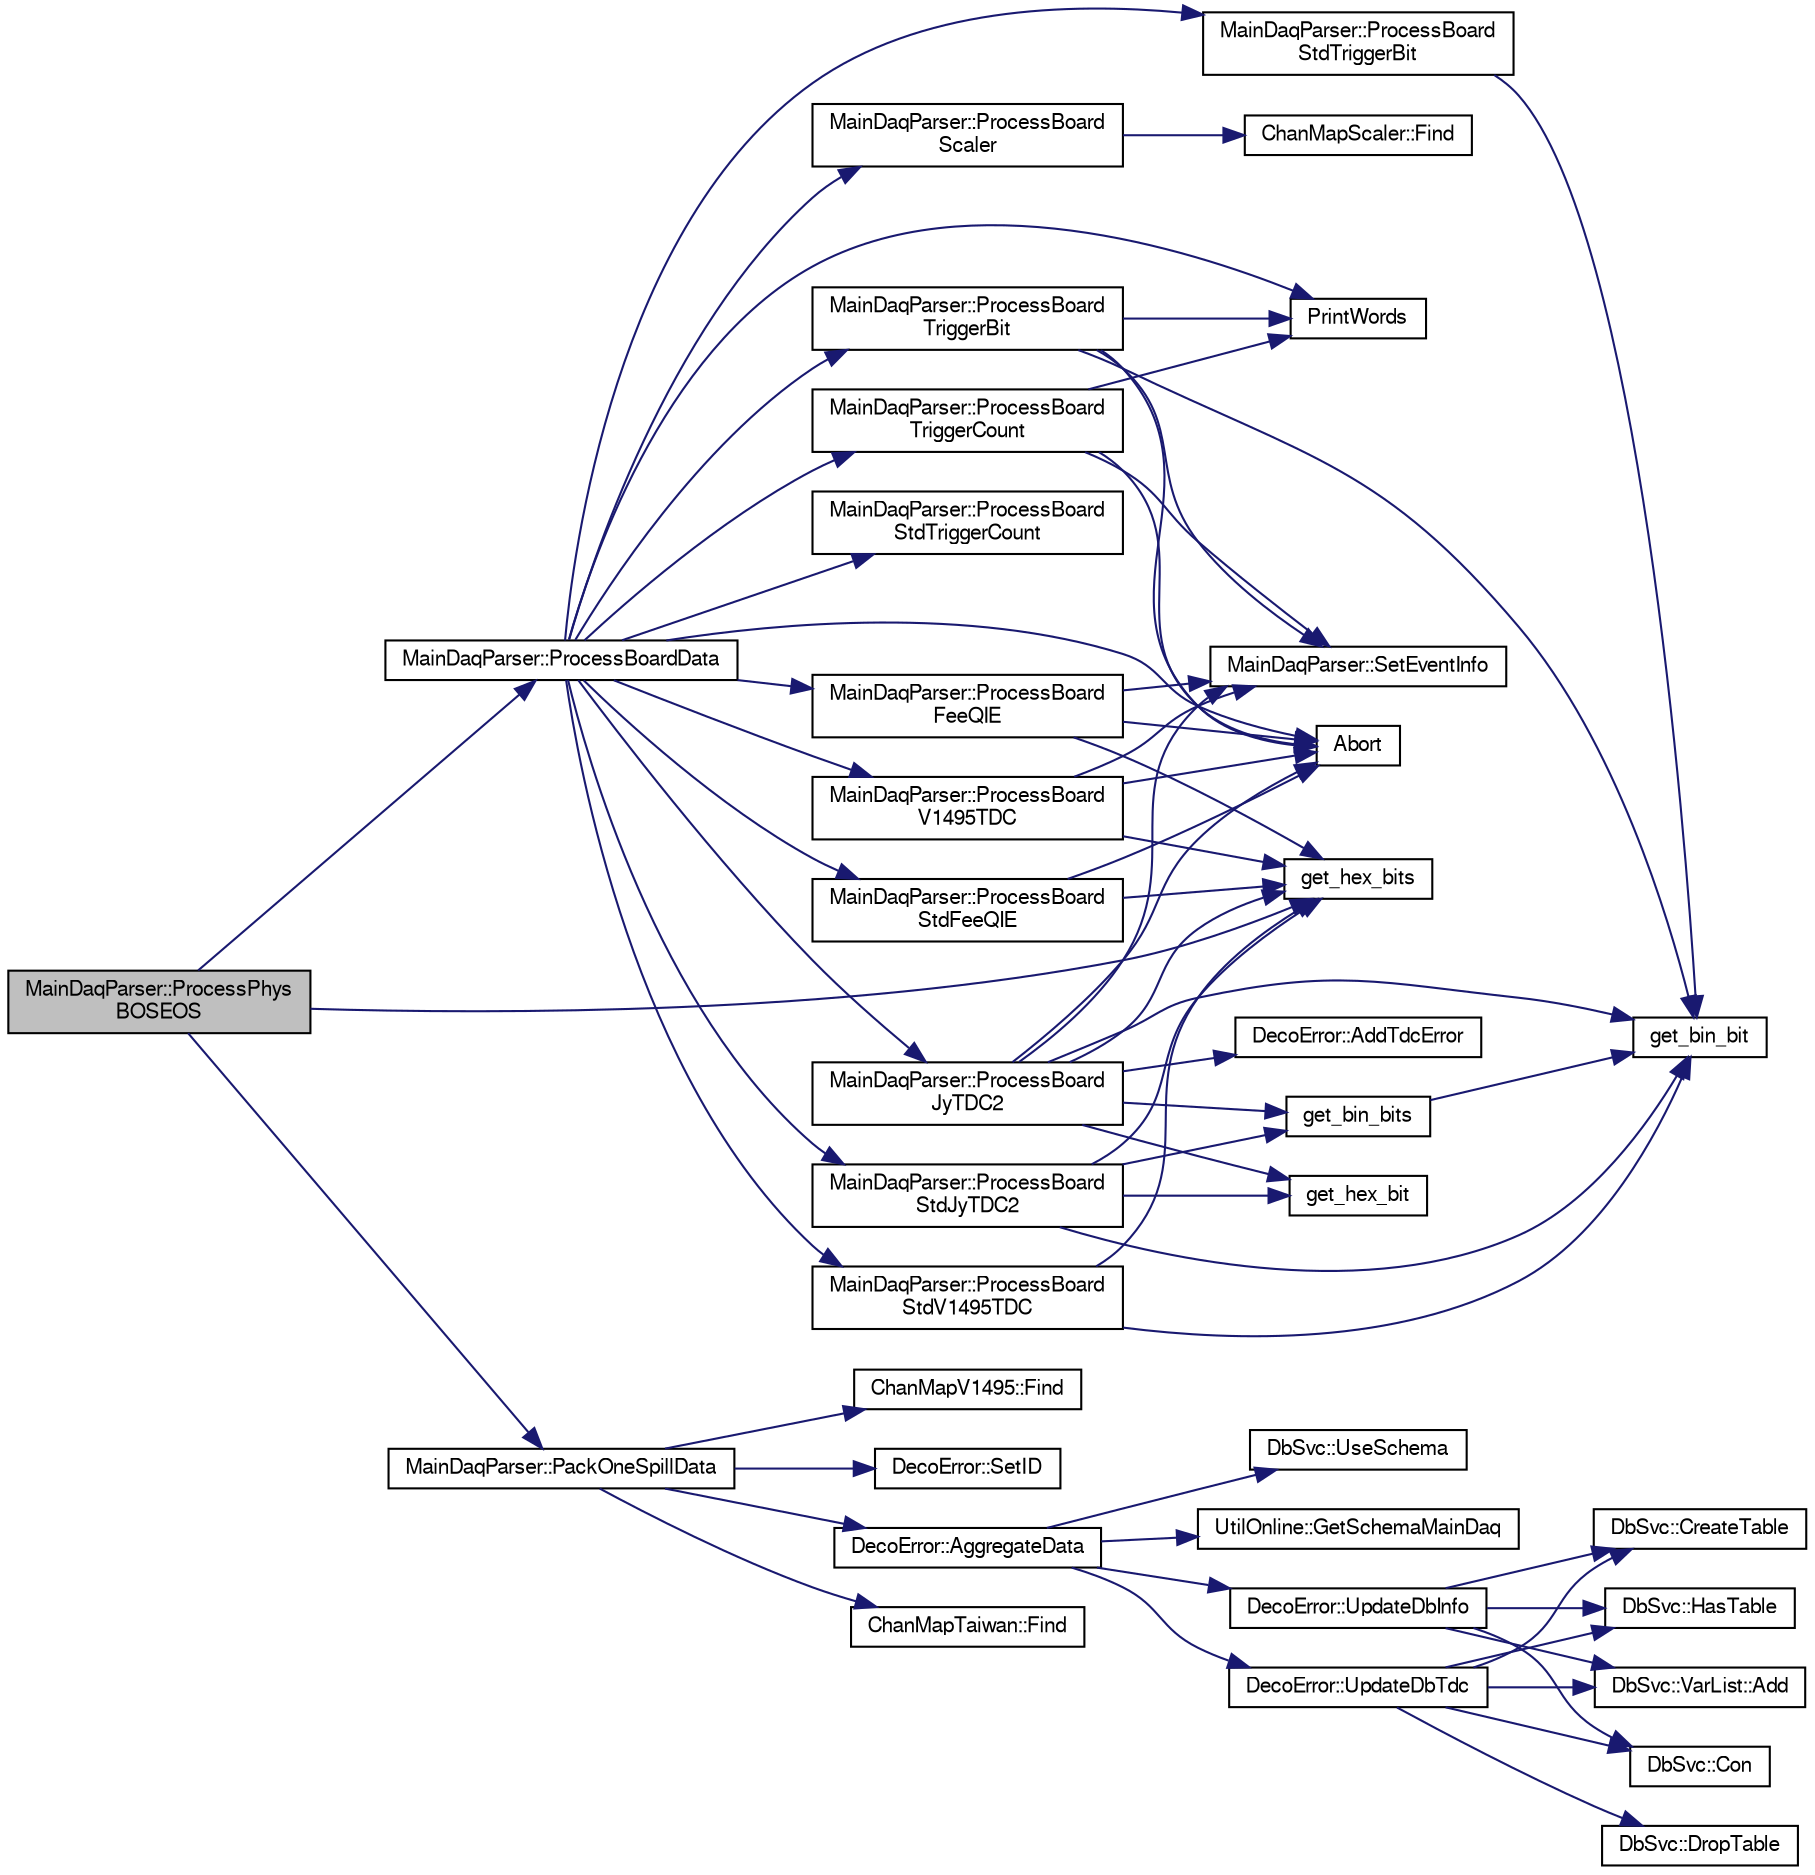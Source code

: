 digraph "MainDaqParser::ProcessPhysBOSEOS"
{
  bgcolor="transparent";
  edge [fontname="FreeSans",fontsize="10",labelfontname="FreeSans",labelfontsize="10"];
  node [fontname="FreeSans",fontsize="10",shape=record];
  rankdir="LR";
  Node1 [label="MainDaqParser::ProcessPhys\lBOSEOS",height=0.2,width=0.4,color="black", fillcolor="grey75", style="filled" fontcolor="black"];
  Node1 -> Node2 [color="midnightblue",fontsize="10",style="solid",fontname="FreeSans"];
  Node2 [label="get_hex_bits",height=0.2,width=0.4,color="black",URL="$d8/d78/CodaInputManager_8cc.html#a64e9930ff828b30da3572a5ff66a4115"];
  Node1 -> Node3 [color="midnightblue",fontsize="10",style="solid",fontname="FreeSans"];
  Node3 [label="MainDaqParser::PackOneSpillData",height=0.2,width=0.4,color="black",URL="$df/dcd/classMainDaqParser.html#a341e77dca10164f77b996348f2f7330a"];
  Node3 -> Node4 [color="midnightblue",fontsize="10",style="solid",fontname="FreeSans"];
  Node4 [label="DecoError::AggregateData",height=0.2,width=0.4,color="black",URL="$d3/d6b/classDecoError.html#a1e1cfb5d69626c029885e434b61009c7"];
  Node4 -> Node5 [color="midnightblue",fontsize="10",style="solid",fontname="FreeSans"];
  Node5 [label="UtilOnline::GetSchemaMainDaq",height=0.2,width=0.4,color="black",URL="$df/da2/classUtilOnline.html#a00d1fcb82a573b7108b27d67e4320b63"];
  Node4 -> Node6 [color="midnightblue",fontsize="10",style="solid",fontname="FreeSans"];
  Node6 [label="DecoError::UpdateDbInfo",height=0.2,width=0.4,color="black",URL="$d3/d6b/classDecoError.html#ab8e9e7bd41ed47c98f386e918163bd35"];
  Node6 -> Node7 [color="midnightblue",fontsize="10",style="solid",fontname="FreeSans"];
  Node7 [label="DbSvc::VarList::Add",height=0.2,width=0.4,color="black",URL="$da/dfa/classDbSvc_1_1VarList.html#a8835fc0ecc4041873b5e15dbb35a5218"];
  Node6 -> Node8 [color="midnightblue",fontsize="10",style="solid",fontname="FreeSans"];
  Node8 [label="DbSvc::Con",height=0.2,width=0.4,color="black",URL="$d2/da4/classDbSvc.html#af342c238c151003ac35ca3e96f60d02e"];
  Node6 -> Node9 [color="midnightblue",fontsize="10",style="solid",fontname="FreeSans"];
  Node9 [label="DbSvc::CreateTable",height=0.2,width=0.4,color="black",URL="$d2/da4/classDbSvc.html#abc037dbd5084422aacdfa76bd0e8d2b7"];
  Node6 -> Node10 [color="midnightblue",fontsize="10",style="solid",fontname="FreeSans"];
  Node10 [label="DbSvc::HasTable",height=0.2,width=0.4,color="black",URL="$d2/da4/classDbSvc.html#af7e30673551b9cbc6d0ad9e37e4ec35b"];
  Node4 -> Node11 [color="midnightblue",fontsize="10",style="solid",fontname="FreeSans"];
  Node11 [label="DecoError::UpdateDbTdc",height=0.2,width=0.4,color="black",URL="$d3/d6b/classDecoError.html#aa0a7edf6ea1a3dfe2690a15e2ca9ee51"];
  Node11 -> Node7 [color="midnightblue",fontsize="10",style="solid",fontname="FreeSans"];
  Node11 -> Node8 [color="midnightblue",fontsize="10",style="solid",fontname="FreeSans"];
  Node11 -> Node9 [color="midnightblue",fontsize="10",style="solid",fontname="FreeSans"];
  Node11 -> Node12 [color="midnightblue",fontsize="10",style="solid",fontname="FreeSans"];
  Node12 [label="DbSvc::DropTable",height=0.2,width=0.4,color="black",URL="$d2/da4/classDbSvc.html#a7a6da517bc72f88c593f1102378dfdba"];
  Node11 -> Node10 [color="midnightblue",fontsize="10",style="solid",fontname="FreeSans"];
  Node4 -> Node13 [color="midnightblue",fontsize="10",style="solid",fontname="FreeSans"];
  Node13 [label="DbSvc::UseSchema",height=0.2,width=0.4,color="black",URL="$d2/da4/classDbSvc.html#a7e4cc05e20e0a21eef9c185c34c51044"];
  Node3 -> Node14 [color="midnightblue",fontsize="10",style="solid",fontname="FreeSans"];
  Node14 [label="ChanMapTaiwan::Find",height=0.2,width=0.4,color="black",URL="$d3/d21/classChanMapTaiwan.html#af7b9f268f01daf3bf6ed279f67378080"];
  Node3 -> Node15 [color="midnightblue",fontsize="10",style="solid",fontname="FreeSans"];
  Node15 [label="ChanMapV1495::Find",height=0.2,width=0.4,color="black",URL="$d2/d4f/classChanMapV1495.html#a37ce9f3051bb02c6d71872aa11664611"];
  Node3 -> Node16 [color="midnightblue",fontsize="10",style="solid",fontname="FreeSans"];
  Node16 [label="DecoError::SetID",height=0.2,width=0.4,color="black",URL="$d3/d6b/classDecoError.html#acf3a5cbfbf4e89261e5483b1184e168c"];
  Node1 -> Node17 [color="midnightblue",fontsize="10",style="solid",fontname="FreeSans"];
  Node17 [label="MainDaqParser::ProcessBoardData",height=0.2,width=0.4,color="black",URL="$df/dcd/classMainDaqParser.html#aa64b46921807d20c7633395e37addab6"];
  Node17 -> Node18 [color="midnightblue",fontsize="10",style="solid",fontname="FreeSans"];
  Node18 [label="Abort",height=0.2,width=0.4,color="black",URL="$d8/d78/CodaInputManager_8cc.html#a7aba209881ef8e916080304c12f70d18"];
  Node17 -> Node19 [color="midnightblue",fontsize="10",style="solid",fontname="FreeSans"];
  Node19 [label="PrintWords",height=0.2,width=0.4,color="black",URL="$d8/d78/CodaInputManager_8cc.html#a30f11a69a9f01820e89395788491c069"];
  Node17 -> Node20 [color="midnightblue",fontsize="10",style="solid",fontname="FreeSans"];
  Node20 [label="MainDaqParser::ProcessBoard\lFeeQIE",height=0.2,width=0.4,color="black",URL="$df/dcd/classMainDaqParser.html#abc962147bfa55fb5375adc73f82193c5"];
  Node20 -> Node18 [color="midnightblue",fontsize="10",style="solid",fontname="FreeSans"];
  Node20 -> Node2 [color="midnightblue",fontsize="10",style="solid",fontname="FreeSans"];
  Node20 -> Node21 [color="midnightblue",fontsize="10",style="solid",fontname="FreeSans"];
  Node21 [label="MainDaqParser::SetEventInfo",height=0.2,width=0.4,color="black",URL="$df/dcd/classMainDaqParser.html#aeecce7618f04fe0ece68943ee1d885aa"];
  Node17 -> Node22 [color="midnightblue",fontsize="10",style="solid",fontname="FreeSans"];
  Node22 [label="MainDaqParser::ProcessBoard\lJyTDC2",height=0.2,width=0.4,color="black",URL="$df/dcd/classMainDaqParser.html#a189e8c180d739db6e426b43250a7c659"];
  Node22 -> Node18 [color="midnightblue",fontsize="10",style="solid",fontname="FreeSans"];
  Node22 -> Node23 [color="midnightblue",fontsize="10",style="solid",fontname="FreeSans"];
  Node23 [label="DecoError::AddTdcError",height=0.2,width=0.4,color="black",URL="$d3/d6b/classDecoError.html#aa121147c5823e820dd9a6b16d5be2a55"];
  Node22 -> Node24 [color="midnightblue",fontsize="10",style="solid",fontname="FreeSans"];
  Node24 [label="get_bin_bit",height=0.2,width=0.4,color="black",URL="$d8/d78/CodaInputManager_8cc.html#a139982a90f3148f2bb4caf569be8f21b"];
  Node22 -> Node25 [color="midnightblue",fontsize="10",style="solid",fontname="FreeSans"];
  Node25 [label="get_bin_bits",height=0.2,width=0.4,color="black",URL="$d8/d78/CodaInputManager_8cc.html#ae4ab40fbb136f8c139525ec7d9c87cf5"];
  Node25 -> Node24 [color="midnightblue",fontsize="10",style="solid",fontname="FreeSans"];
  Node22 -> Node26 [color="midnightblue",fontsize="10",style="solid",fontname="FreeSans"];
  Node26 [label="get_hex_bit",height=0.2,width=0.4,color="black",URL="$d8/d78/CodaInputManager_8cc.html#a0e85f068e5aa83a6560177518a93e565"];
  Node22 -> Node2 [color="midnightblue",fontsize="10",style="solid",fontname="FreeSans"];
  Node22 -> Node21 [color="midnightblue",fontsize="10",style="solid",fontname="FreeSans"];
  Node17 -> Node27 [color="midnightblue",fontsize="10",style="solid",fontname="FreeSans"];
  Node27 [label="MainDaqParser::ProcessBoard\lScaler",height=0.2,width=0.4,color="black",URL="$df/dcd/classMainDaqParser.html#a7bdb899d99bef39f20ccab4e0990029c"];
  Node27 -> Node28 [color="midnightblue",fontsize="10",style="solid",fontname="FreeSans"];
  Node28 [label="ChanMapScaler::Find",height=0.2,width=0.4,color="black",URL="$d9/d1d/classChanMapScaler.html#a9bd89d4fa783813119aeb098c7fabfe2"];
  Node17 -> Node29 [color="midnightblue",fontsize="10",style="solid",fontname="FreeSans"];
  Node29 [label="MainDaqParser::ProcessBoard\lStdFeeQIE",height=0.2,width=0.4,color="black",URL="$df/dcd/classMainDaqParser.html#a32388ead1827c562f2a3e209abcecd35"];
  Node29 -> Node18 [color="midnightblue",fontsize="10",style="solid",fontname="FreeSans"];
  Node29 -> Node2 [color="midnightblue",fontsize="10",style="solid",fontname="FreeSans"];
  Node17 -> Node30 [color="midnightblue",fontsize="10",style="solid",fontname="FreeSans"];
  Node30 [label="MainDaqParser::ProcessBoard\lStdJyTDC2",height=0.2,width=0.4,color="black",URL="$df/dcd/classMainDaqParser.html#aaf660d6779c3c411e8b97b7c723f2d92"];
  Node30 -> Node24 [color="midnightblue",fontsize="10",style="solid",fontname="FreeSans"];
  Node30 -> Node25 [color="midnightblue",fontsize="10",style="solid",fontname="FreeSans"];
  Node30 -> Node26 [color="midnightblue",fontsize="10",style="solid",fontname="FreeSans"];
  Node30 -> Node2 [color="midnightblue",fontsize="10",style="solid",fontname="FreeSans"];
  Node17 -> Node31 [color="midnightblue",fontsize="10",style="solid",fontname="FreeSans"];
  Node31 [label="MainDaqParser::ProcessBoard\lStdTriggerBit",height=0.2,width=0.4,color="black",URL="$df/dcd/classMainDaqParser.html#a86887583b18c4704cedf669de3a95bdb"];
  Node31 -> Node24 [color="midnightblue",fontsize="10",style="solid",fontname="FreeSans"];
  Node17 -> Node32 [color="midnightblue",fontsize="10",style="solid",fontname="FreeSans"];
  Node32 [label="MainDaqParser::ProcessBoard\lStdTriggerCount",height=0.2,width=0.4,color="black",URL="$df/dcd/classMainDaqParser.html#a0b284b4eb211171cadb849af1810d579"];
  Node17 -> Node33 [color="midnightblue",fontsize="10",style="solid",fontname="FreeSans"];
  Node33 [label="MainDaqParser::ProcessBoard\lStdV1495TDC",height=0.2,width=0.4,color="black",URL="$df/dcd/classMainDaqParser.html#ac3155641c3bb12fa7120a153c7d1cd83"];
  Node33 -> Node24 [color="midnightblue",fontsize="10",style="solid",fontname="FreeSans"];
  Node33 -> Node2 [color="midnightblue",fontsize="10",style="solid",fontname="FreeSans"];
  Node17 -> Node34 [color="midnightblue",fontsize="10",style="solid",fontname="FreeSans"];
  Node34 [label="MainDaqParser::ProcessBoard\lTriggerBit",height=0.2,width=0.4,color="black",URL="$df/dcd/classMainDaqParser.html#a1467884089433bc3da29432b3a7b91b3"];
  Node34 -> Node18 [color="midnightblue",fontsize="10",style="solid",fontname="FreeSans"];
  Node34 -> Node24 [color="midnightblue",fontsize="10",style="solid",fontname="FreeSans"];
  Node34 -> Node19 [color="midnightblue",fontsize="10",style="solid",fontname="FreeSans"];
  Node34 -> Node21 [color="midnightblue",fontsize="10",style="solid",fontname="FreeSans"];
  Node17 -> Node35 [color="midnightblue",fontsize="10",style="solid",fontname="FreeSans"];
  Node35 [label="MainDaqParser::ProcessBoard\lTriggerCount",height=0.2,width=0.4,color="black",URL="$df/dcd/classMainDaqParser.html#a27ce6f6077d5f92dbae1b949973cb83a"];
  Node35 -> Node18 [color="midnightblue",fontsize="10",style="solid",fontname="FreeSans"];
  Node35 -> Node19 [color="midnightblue",fontsize="10",style="solid",fontname="FreeSans"];
  Node35 -> Node21 [color="midnightblue",fontsize="10",style="solid",fontname="FreeSans"];
  Node17 -> Node36 [color="midnightblue",fontsize="10",style="solid",fontname="FreeSans"];
  Node36 [label="MainDaqParser::ProcessBoard\lV1495TDC",height=0.2,width=0.4,color="black",URL="$df/dcd/classMainDaqParser.html#a963feecba4fdd069bd527440b55b3bd8"];
  Node36 -> Node18 [color="midnightblue",fontsize="10",style="solid",fontname="FreeSans"];
  Node36 -> Node2 [color="midnightblue",fontsize="10",style="solid",fontname="FreeSans"];
  Node36 -> Node21 [color="midnightblue",fontsize="10",style="solid",fontname="FreeSans"];
}
